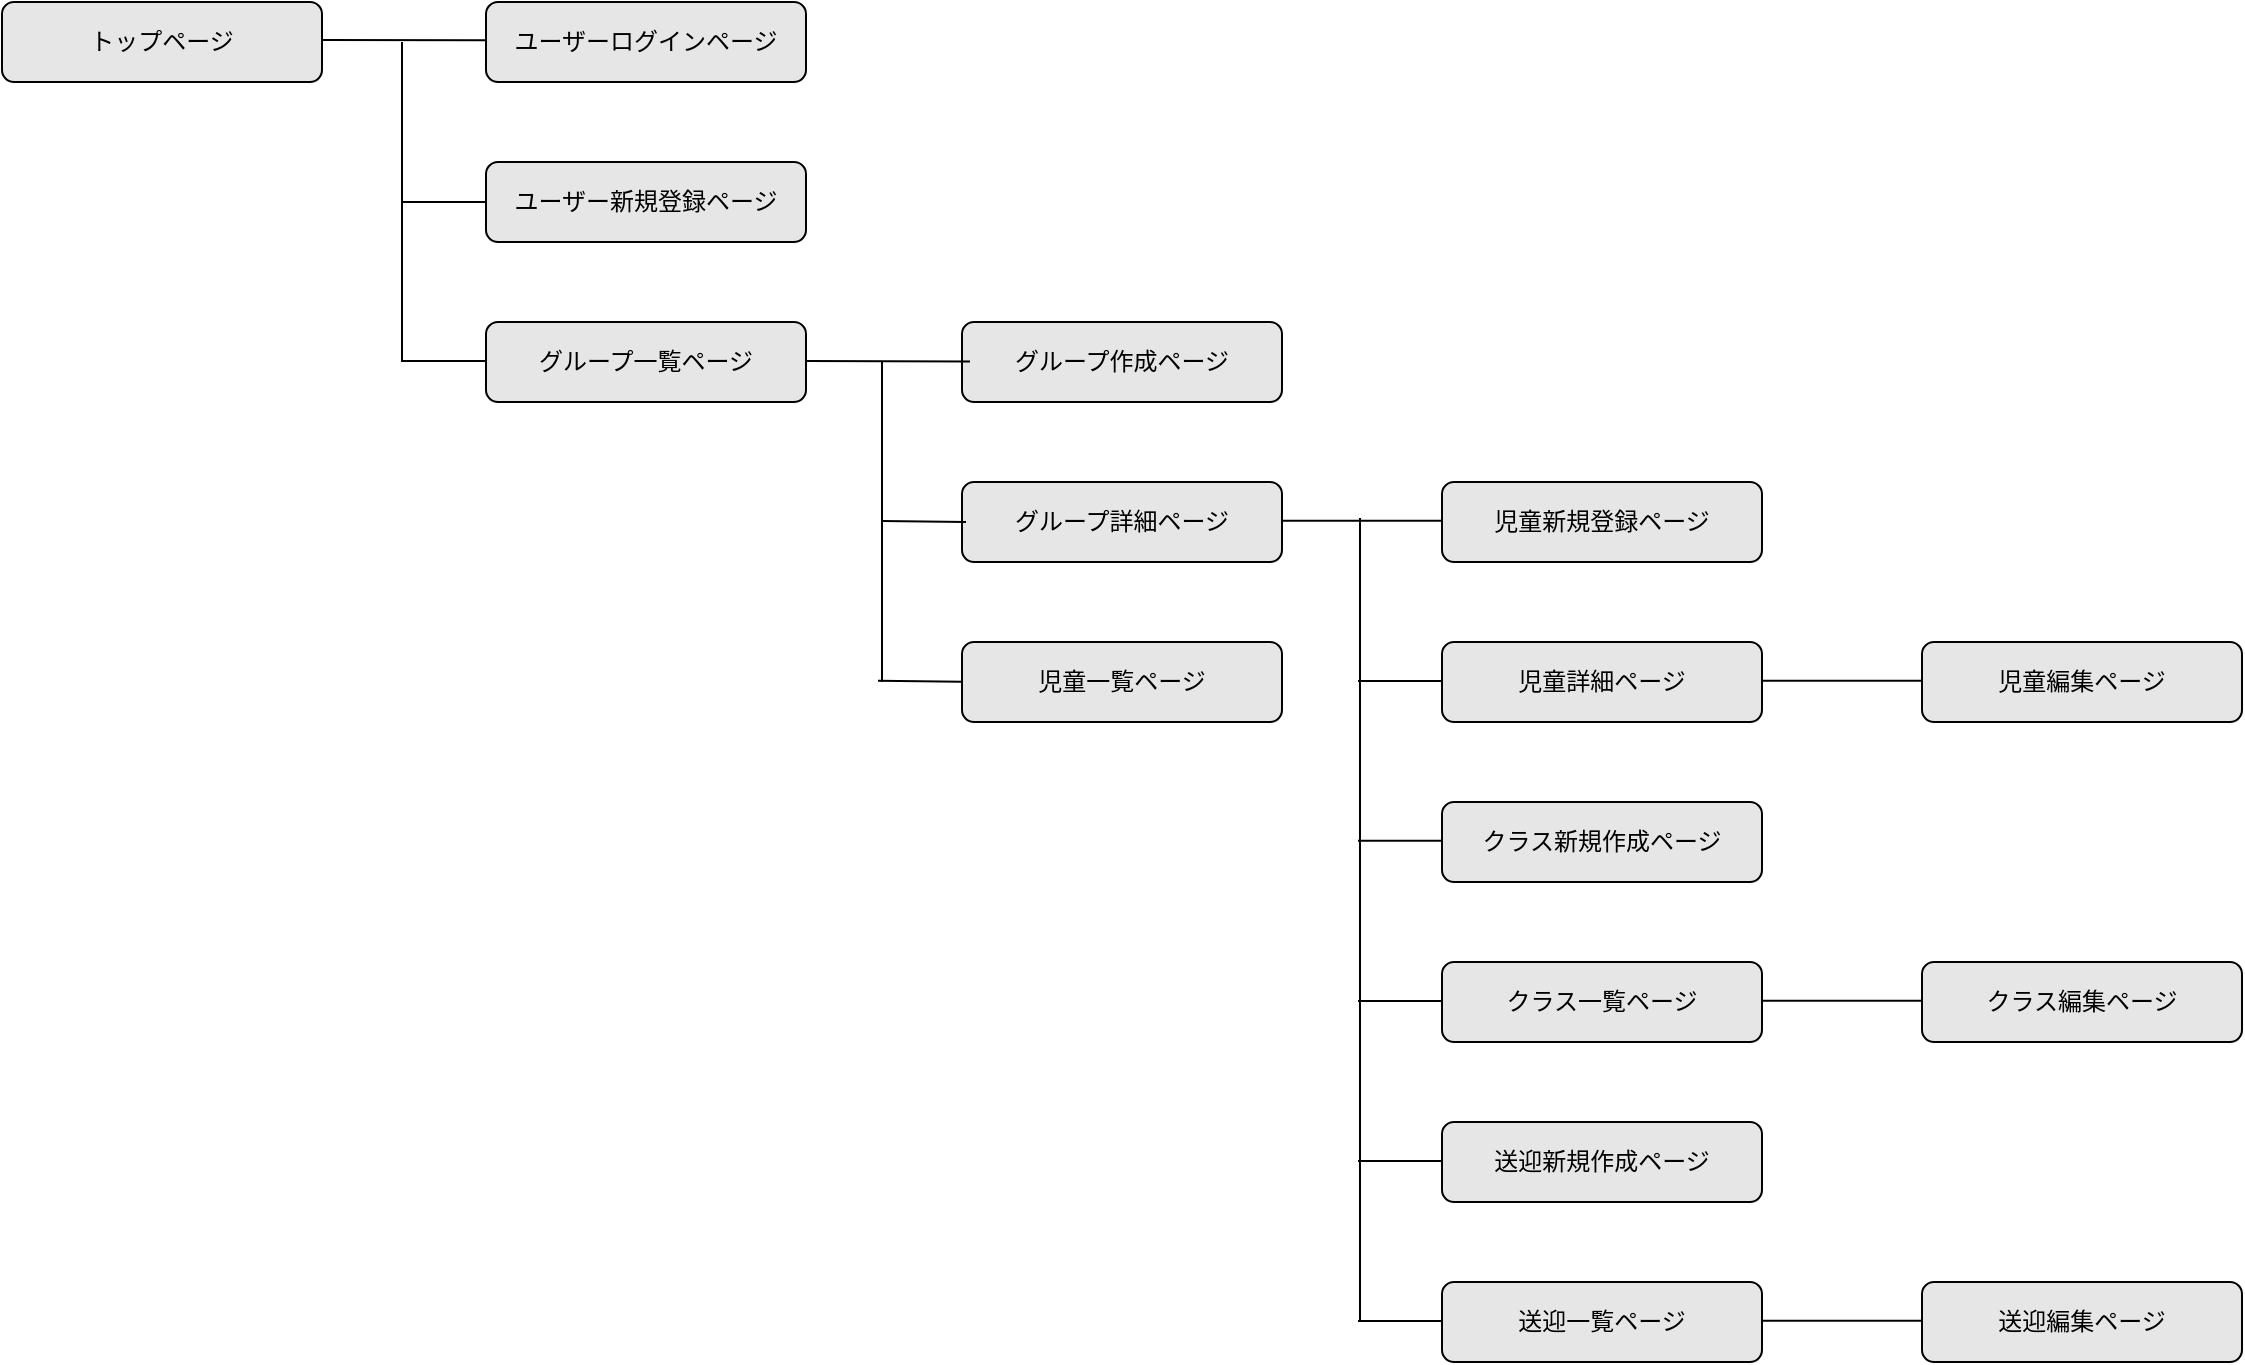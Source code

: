 <mxfile>
    <diagram id="7zO7y5w-HNMWgSmHB4d3" name="ページ1">
        <mxGraphModel dx="781" dy="669" grid="1" gridSize="10" guides="1" tooltips="1" connect="1" arrows="1" fold="1" page="1" pageScale="1" pageWidth="1169" pageHeight="827" background="#ffffff" math="0" shadow="0">
            <root>
                <mxCell id="0"/>
                <mxCell id="1" parent="0"/>
                <mxCell id="2" value="トップページ" style="rounded=1;whiteSpace=wrap;html=1;fillColor=#E6E6E6;fontColor=#000000;strokeWidth=1;strokeColor=#000000;movable=1;cloneable=1;deletable=1;snapToPoint=0;" parent="1" vertex="1">
                    <mxGeometry x="40" y="40" width="160" height="40" as="geometry"/>
                </mxCell>
                <mxCell id="3" value="グループ詳細ページ" style="rounded=1;whiteSpace=wrap;html=1;fillColor=#E6E6E6;fontColor=#000000;strokeWidth=1;strokeColor=#000000;movable=1;cloneable=1;deletable=1;snapToPoint=0;" parent="1" vertex="1">
                    <mxGeometry x="520" y="280" width="160" height="40" as="geometry"/>
                </mxCell>
                <mxCell id="4" value="ユーザー新規登録ページ" style="rounded=1;whiteSpace=wrap;html=1;fillColor=#E6E6E6;fontColor=#000000;strokeWidth=1;strokeColor=#000000;movable=1;cloneable=1;deletable=1;snapToPoint=0;" parent="1" vertex="1">
                    <mxGeometry x="282" y="120" width="160" height="40" as="geometry"/>
                </mxCell>
                <mxCell id="5" value="ユーザーログインページ" style="rounded=1;whiteSpace=wrap;html=1;fillColor=#E6E6E6;fontColor=#000000;strokeWidth=1;strokeColor=#000000;movable=1;cloneable=1;deletable=1;snapToPoint=0;" parent="1" vertex="1">
                    <mxGeometry x="282" y="40" width="160" height="40" as="geometry"/>
                </mxCell>
                <mxCell id="6" value="児童新規登録ページ" style="rounded=1;whiteSpace=wrap;html=1;fillColor=#E6E6E6;fontColor=#000000;strokeWidth=1;strokeColor=#000000;movable=1;cloneable=1;deletable=1;snapToPoint=0;" parent="1" vertex="1">
                    <mxGeometry x="760" y="280" width="160" height="40" as="geometry"/>
                </mxCell>
                <mxCell id="10" value="クラス一覧ページ" style="rounded=1;whiteSpace=wrap;html=1;fillColor=#E6E6E6;fontColor=#000000;strokeWidth=1;strokeColor=#000000;movable=1;cloneable=1;deletable=1;snapToPoint=0;" parent="1" vertex="1">
                    <mxGeometry x="760" y="520" width="160" height="40" as="geometry"/>
                </mxCell>
                <mxCell id="11" value="児童詳細ページ" style="rounded=1;whiteSpace=wrap;html=1;fillColor=#E6E6E6;fontColor=#000000;strokeWidth=1;strokeColor=#000000;movable=1;cloneable=1;deletable=1;snapToPoint=0;" parent="1" vertex="1">
                    <mxGeometry x="760" y="360" width="160" height="40" as="geometry"/>
                </mxCell>
                <mxCell id="12" value="送迎新規作成ページ" style="rounded=1;whiteSpace=wrap;html=1;fillColor=#E6E6E6;fontColor=#000000;strokeWidth=1;strokeColor=#000000;movable=1;cloneable=1;deletable=1;snapToPoint=0;" parent="1" vertex="1">
                    <mxGeometry x="760" y="600" width="160" height="40" as="geometry"/>
                </mxCell>
                <mxCell id="13" value="送迎一覧ページ" style="rounded=1;whiteSpace=wrap;html=1;fillColor=#E6E6E6;fontColor=#000000;strokeWidth=1;strokeColor=#000000;movable=1;cloneable=1;deletable=1;snapToPoint=0;" parent="1" vertex="1">
                    <mxGeometry x="760" y="680" width="160" height="40" as="geometry"/>
                </mxCell>
                <mxCell id="14" value="クラス新規作成ページ" style="rounded=1;whiteSpace=wrap;html=1;fillColor=#E6E6E6;fontColor=#000000;strokeWidth=1;strokeColor=#000000;movable=1;cloneable=1;deletable=1;snapToPoint=0;" parent="1" vertex="1">
                    <mxGeometry x="760" y="440" width="160" height="40" as="geometry"/>
                </mxCell>
                <mxCell id="15" value="送迎編集ページ" style="rounded=1;whiteSpace=wrap;html=1;fillColor=#E6E6E6;fontColor=#000000;strokeWidth=1;strokeColor=#000000;movable=1;cloneable=1;deletable=1;snapToPoint=0;" parent="1" vertex="1">
                    <mxGeometry x="1000" y="680" width="160" height="40" as="geometry"/>
                </mxCell>
                <mxCell id="16" value="クラス編集ページ" style="rounded=1;whiteSpace=wrap;html=1;fillColor=#E6E6E6;fontColor=#000000;strokeWidth=1;strokeColor=#000000;movable=1;cloneable=1;deletable=1;snapToPoint=0;" parent="1" vertex="1">
                    <mxGeometry x="1000" y="520" width="160" height="40" as="geometry"/>
                </mxCell>
                <mxCell id="18" value="児童編集ページ" style="rounded=1;whiteSpace=wrap;html=1;fillColor=#E6E6E6;fontColor=#000000;strokeWidth=1;strokeColor=#000000;movable=1;cloneable=1;deletable=1;snapToPoint=0;" parent="1" vertex="1">
                    <mxGeometry x="1000" y="360" width="160" height="40" as="geometry"/>
                </mxCell>
                <mxCell id="33" value="" style="endArrow=none;html=1;rounded=0;fontFamily=Helvetica;fontSize=12;fontColor=#000000;strokeColor=#000000;strokeWidth=1;" parent="1" edge="1">
                    <mxGeometry width="50" height="50" relative="1" as="geometry">
                        <mxPoint x="240" y="220" as="sourcePoint"/>
                        <mxPoint x="240" y="60" as="targetPoint"/>
                    </mxGeometry>
                </mxCell>
                <mxCell id="36" value="" style="endArrow=none;html=1;rounded=0;fontFamily=Helvetica;fontSize=12;fontColor=#000000;strokeColor=#000000;strokeWidth=1;entryX=0;entryY=0.5;entryDx=0;entryDy=0;exitX=1;exitY=0.5;exitDx=0;exitDy=0;" parent="1" edge="1">
                    <mxGeometry width="50" height="50" relative="1" as="geometry">
                        <mxPoint x="680" y="299.33" as="sourcePoint"/>
                        <mxPoint x="760" y="299.33" as="targetPoint"/>
                    </mxGeometry>
                </mxCell>
                <mxCell id="38" value="" style="endArrow=none;html=1;rounded=0;fontFamily=Helvetica;fontSize=12;fontColor=#000000;strokeColor=#000000;strokeWidth=1;entryX=0;entryY=0.5;entryDx=0;entryDy=0;exitX=1;exitY=0.5;exitDx=0;exitDy=0;" parent="1" edge="1">
                    <mxGeometry width="50" height="50" relative="1" as="geometry">
                        <mxPoint x="920" y="379.33" as="sourcePoint"/>
                        <mxPoint x="1000" y="379.33" as="targetPoint"/>
                    </mxGeometry>
                </mxCell>
                <mxCell id="39" value="" style="endArrow=none;html=1;rounded=0;fontFamily=Helvetica;fontSize=12;fontColor=#000000;strokeColor=#000000;strokeWidth=1;entryX=0;entryY=0.5;entryDx=0;entryDy=0;exitX=1;exitY=0.5;exitDx=0;exitDy=0;" parent="1" edge="1">
                    <mxGeometry width="50" height="50" relative="1" as="geometry">
                        <mxPoint x="920" y="539.33" as="sourcePoint"/>
                        <mxPoint x="1000" y="539.33" as="targetPoint"/>
                    </mxGeometry>
                </mxCell>
                <mxCell id="40" value="" style="endArrow=none;html=1;rounded=0;fontFamily=Helvetica;fontSize=12;fontColor=#000000;strokeColor=#000000;strokeWidth=1;entryX=0;entryY=0.5;entryDx=0;entryDy=0;exitX=1;exitY=0.5;exitDx=0;exitDy=0;" parent="1" edge="1">
                    <mxGeometry width="50" height="50" relative="1" as="geometry">
                        <mxPoint x="920" y="699.33" as="sourcePoint"/>
                        <mxPoint x="1000" y="699.33" as="targetPoint"/>
                    </mxGeometry>
                </mxCell>
                <mxCell id="49" value="" style="endArrow=none;html=1;rounded=0;fontFamily=Helvetica;fontSize=12;fontColor=#000000;strokeColor=#000000;strokeWidth=1;" parent="1" edge="1">
                    <mxGeometry width="50" height="50" relative="1" as="geometry">
                        <mxPoint x="719" y="700" as="sourcePoint"/>
                        <mxPoint x="719" y="298" as="targetPoint"/>
                    </mxGeometry>
                </mxCell>
                <mxCell id="50" value="" style="endArrow=none;html=1;rounded=0;fontFamily=Helvetica;fontSize=12;fontColor=#000000;strokeColor=#000000;strokeWidth=1;entryX=0;entryY=0.5;entryDx=0;entryDy=0;" parent="1" target="4" edge="1">
                    <mxGeometry width="50" height="50" relative="1" as="geometry">
                        <mxPoint x="240" y="140" as="sourcePoint"/>
                        <mxPoint x="518" y="228" as="targetPoint"/>
                    </mxGeometry>
                </mxCell>
                <mxCell id="51" value="" style="endArrow=none;html=1;rounded=0;fontFamily=Helvetica;fontSize=12;fontColor=#000000;strokeColor=#000000;strokeWidth=1;entryX=0;entryY=0.5;entryDx=0;entryDy=0;" parent="1" edge="1">
                    <mxGeometry width="50" height="50" relative="1" as="geometry">
                        <mxPoint x="480" y="299.55" as="sourcePoint"/>
                        <mxPoint x="522" y="299.99" as="targetPoint"/>
                    </mxGeometry>
                </mxCell>
                <mxCell id="52" value="" style="endArrow=none;html=1;rounded=0;fontFamily=Helvetica;fontSize=12;fontColor=#000000;strokeColor=#000000;strokeWidth=1;entryX=0;entryY=0.5;entryDx=0;entryDy=0;" parent="1" edge="1">
                    <mxGeometry width="50" height="50" relative="1" as="geometry">
                        <mxPoint x="718" y="379.44" as="sourcePoint"/>
                        <mxPoint x="760" y="379.44" as="targetPoint"/>
                    </mxGeometry>
                </mxCell>
                <mxCell id="53" value="" style="endArrow=none;html=1;rounded=0;fontFamily=Helvetica;fontSize=12;fontColor=#000000;strokeColor=#000000;strokeWidth=1;entryX=0;entryY=0.5;entryDx=0;entryDy=0;" parent="1" edge="1">
                    <mxGeometry width="50" height="50" relative="1" as="geometry">
                        <mxPoint x="718" y="539.44" as="sourcePoint"/>
                        <mxPoint x="760" y="539.44" as="targetPoint"/>
                    </mxGeometry>
                </mxCell>
                <mxCell id="54" value="" style="endArrow=none;html=1;rounded=0;fontFamily=Helvetica;fontSize=12;fontColor=#000000;strokeColor=#000000;strokeWidth=1;entryX=0;entryY=0.5;entryDx=0;entryDy=0;" parent="1" edge="1">
                    <mxGeometry width="50" height="50" relative="1" as="geometry">
                        <mxPoint x="718" y="619.44" as="sourcePoint"/>
                        <mxPoint x="760" y="619.44" as="targetPoint"/>
                    </mxGeometry>
                </mxCell>
                <mxCell id="56" value="" style="endArrow=none;html=1;rounded=0;fontFamily=Helvetica;fontSize=12;fontColor=#000000;strokeColor=#000000;strokeWidth=1;entryX=0;entryY=0.5;entryDx=0;entryDy=0;" parent="1" edge="1">
                    <mxGeometry width="50" height="50" relative="1" as="geometry">
                        <mxPoint x="718" y="699.44" as="sourcePoint"/>
                        <mxPoint x="760" y="699.44" as="targetPoint"/>
                    </mxGeometry>
                </mxCell>
                <mxCell id="60" value="" style="endArrow=none;html=1;rounded=0;fontFamily=Helvetica;fontSize=12;fontColor=#000000;strokeColor=#000000;strokeWidth=1;entryX=0;entryY=0.5;entryDx=0;entryDy=0;" parent="1" edge="1">
                    <mxGeometry width="50" height="50" relative="1" as="geometry">
                        <mxPoint x="718.0" y="459.41" as="sourcePoint"/>
                        <mxPoint x="760" y="459.41" as="targetPoint"/>
                    </mxGeometry>
                </mxCell>
                <mxCell id="61" value="グループ一覧ページ" style="rounded=1;whiteSpace=wrap;html=1;fillColor=#E6E6E6;fontColor=#000000;strokeWidth=1;strokeColor=#000000;movable=1;cloneable=1;deletable=1;snapToPoint=0;" vertex="1" parent="1">
                    <mxGeometry x="282" y="200" width="160" height="40" as="geometry"/>
                </mxCell>
                <mxCell id="62" value="グループ作成ページ" style="rounded=1;whiteSpace=wrap;html=1;fillColor=#E6E6E6;fontColor=#000000;strokeWidth=1;strokeColor=#000000;movable=1;cloneable=1;deletable=1;snapToPoint=0;" vertex="1" parent="1">
                    <mxGeometry x="520" y="200" width="160" height="40" as="geometry"/>
                </mxCell>
                <mxCell id="63" value="" style="endArrow=none;html=1;rounded=0;fontFamily=Helvetica;fontSize=12;fontColor=#000000;strokeColor=#000000;strokeWidth=1;entryX=0;entryY=0.5;entryDx=0;entryDy=0;" edge="1" parent="1">
                    <mxGeometry width="50" height="50" relative="1" as="geometry">
                        <mxPoint x="200" y="59" as="sourcePoint"/>
                        <mxPoint x="282.0" y="59.17" as="targetPoint"/>
                    </mxGeometry>
                </mxCell>
                <mxCell id="64" value="" style="endArrow=none;html=1;rounded=0;fontFamily=Helvetica;fontSize=12;fontColor=#000000;strokeColor=#000000;strokeWidth=1;entryX=0;entryY=0.5;entryDx=0;entryDy=0;" edge="1" parent="1">
                    <mxGeometry width="50" height="50" relative="1" as="geometry">
                        <mxPoint x="442" y="219.55" as="sourcePoint"/>
                        <mxPoint x="524.0" y="219.72" as="targetPoint"/>
                    </mxGeometry>
                </mxCell>
                <mxCell id="65" value="" style="endArrow=none;html=1;rounded=0;fontFamily=Helvetica;fontSize=12;fontColor=#000000;strokeColor=#000000;strokeWidth=1;entryX=0;entryY=0.5;entryDx=0;entryDy=0;" edge="1" parent="1">
                    <mxGeometry width="50" height="50" relative="1" as="geometry">
                        <mxPoint x="240" y="219.55" as="sourcePoint"/>
                        <mxPoint x="282" y="219.55" as="targetPoint"/>
                    </mxGeometry>
                </mxCell>
                <mxCell id="67" value="児童一覧ページ" style="rounded=1;whiteSpace=wrap;html=1;fillColor=#E6E6E6;fontColor=#000000;strokeWidth=1;strokeColor=#000000;movable=1;cloneable=1;deletable=1;snapToPoint=0;" vertex="1" parent="1">
                    <mxGeometry x="520" y="360" width="160" height="40" as="geometry"/>
                </mxCell>
                <mxCell id="68" value="" style="endArrow=none;html=1;rounded=0;fontFamily=Helvetica;fontSize=12;fontColor=#000000;strokeColor=#000000;strokeWidth=1;entryX=0;entryY=0.5;entryDx=0;entryDy=0;" edge="1" parent="1">
                    <mxGeometry width="50" height="50" relative="1" as="geometry">
                        <mxPoint x="478" y="379.41" as="sourcePoint"/>
                        <mxPoint x="520" y="379.85" as="targetPoint"/>
                    </mxGeometry>
                </mxCell>
                <mxCell id="69" value="" style="endArrow=none;html=1;rounded=0;fontFamily=Helvetica;fontSize=12;fontColor=#000000;strokeColor=#000000;strokeWidth=1;" edge="1" parent="1">
                    <mxGeometry width="50" height="50" relative="1" as="geometry">
                        <mxPoint x="480" y="380" as="sourcePoint"/>
                        <mxPoint x="480" y="220" as="targetPoint"/>
                    </mxGeometry>
                </mxCell>
            </root>
        </mxGraphModel>
    </diagram>
</mxfile>